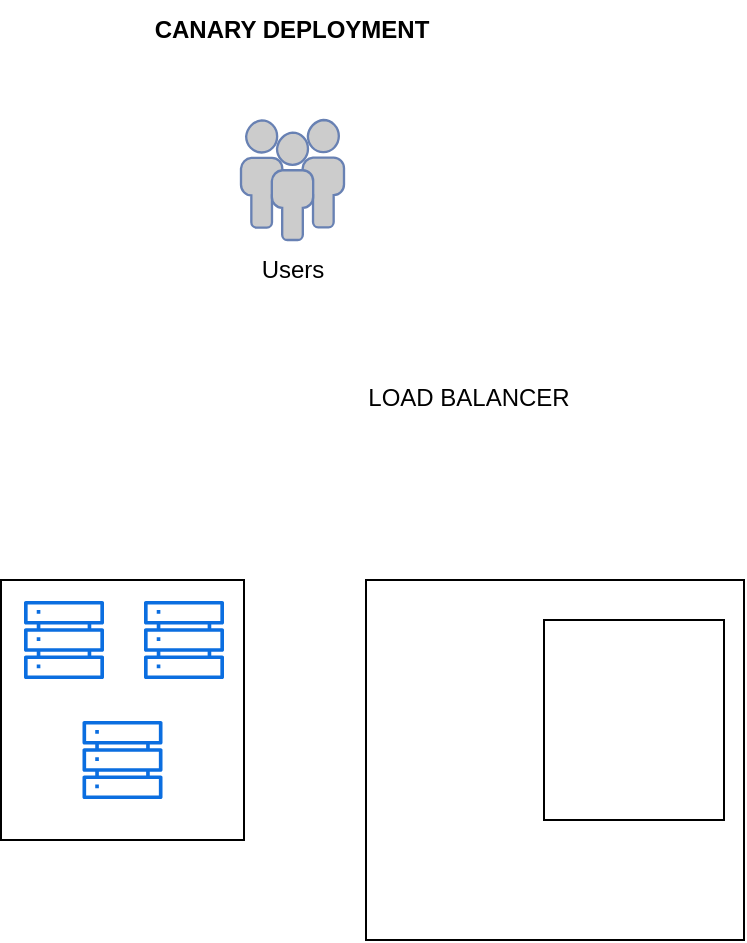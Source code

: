 <mxfile version="24.7.14">
  <diagram name="Page-1" id="QrSy6-IG9_dJB0ElTmmv">
    <mxGraphModel dx="936" dy="511" grid="1" gridSize="10" guides="1" tooltips="1" connect="1" arrows="1" fold="1" page="1" pageScale="1" pageWidth="850" pageHeight="1100" math="0" shadow="0">
      <root>
        <mxCell id="0" />
        <mxCell id="1" parent="0" />
        <mxCell id="FcULWKKp87289iwvlf_I-4" value="LOAD BALANCER" style="text;html=1;align=center;verticalAlign=middle;whiteSpace=wrap;rounded=0;" vertex="1" parent="1">
          <mxGeometry x="428.5" y="214" width="126.5" height="30" as="geometry" />
        </mxCell>
        <mxCell id="FcULWKKp87289iwvlf_I-8" value="" style="fontColor=#0066CC;verticalAlign=top;verticalLabelPosition=bottom;labelPosition=center;align=center;html=1;outlineConnect=0;fillColor=#CCCCCC;strokeColor=#6881B3;gradientColor=none;gradientDirection=north;strokeWidth=2;shape=mxgraph.networks.users;" vertex="1" parent="1">
          <mxGeometry x="378.5" y="90" width="51.5" height="60" as="geometry" />
        </mxCell>
        <mxCell id="FcULWKKp87289iwvlf_I-9" value="" style="rounded=0;whiteSpace=wrap;html=1;" vertex="1" parent="1">
          <mxGeometry x="258.5" y="320" width="121.5" height="130" as="geometry" />
        </mxCell>
        <mxCell id="FcULWKKp87289iwvlf_I-91" value="" style="rounded=0;whiteSpace=wrap;html=1;" vertex="1" parent="1">
          <mxGeometry x="441" y="320" width="189" height="180" as="geometry" />
        </mxCell>
        <mxCell id="FcULWKKp87289iwvlf_I-94" value="" style="sketch=0;outlineConnect=0;fontColor=#232F3E;gradientColor=none;fillColor=#0b6ee0;strokeColor=none;dashed=0;verticalLabelPosition=bottom;verticalAlign=top;align=center;html=1;fontSize=12;fontStyle=0;aspect=fixed;pointerEvents=1;shape=mxgraph.aws4.servers;" vertex="1" parent="1">
          <mxGeometry x="270" y="330" width="40" height="40" as="geometry" />
        </mxCell>
        <mxCell id="FcULWKKp87289iwvlf_I-95" value="" style="sketch=0;outlineConnect=0;fontColor=#232F3E;gradientColor=none;fillColor=#0b6ee0;strokeColor=none;dashed=0;verticalLabelPosition=bottom;verticalAlign=top;align=center;html=1;fontSize=12;fontStyle=0;aspect=fixed;pointerEvents=1;shape=mxgraph.aws4.servers;" vertex="1" parent="1">
          <mxGeometry x="299.25" y="390" width="40" height="40" as="geometry" />
        </mxCell>
        <mxCell id="FcULWKKp87289iwvlf_I-96" value="" style="sketch=0;outlineConnect=0;fontColor=#232F3E;gradientColor=none;fillColor=#0b6ee0;strokeColor=none;dashed=0;verticalLabelPosition=bottom;verticalAlign=top;align=center;html=1;fontSize=12;fontStyle=0;aspect=fixed;pointerEvents=1;shape=mxgraph.aws4.servers;" vertex="1" parent="1">
          <mxGeometry x="330" y="330" width="40" height="40" as="geometry" />
        </mxCell>
        <mxCell id="FcULWKKp87289iwvlf_I-97" value="" style="rounded=0;whiteSpace=wrap;html=1;" vertex="1" parent="1">
          <mxGeometry x="530" y="340" width="90" height="100" as="geometry" />
        </mxCell>
        <mxCell id="FcULWKKp87289iwvlf_I-98" value="&lt;b&gt;CANARY DEPLOYMENT&lt;/b&gt;" style="text;html=1;align=center;verticalAlign=middle;whiteSpace=wrap;rounded=0;" vertex="1" parent="1">
          <mxGeometry x="324.25" y="30" width="160" height="30" as="geometry" />
        </mxCell>
        <mxCell id="FcULWKKp87289iwvlf_I-99" value="Users" style="text;html=1;align=center;verticalAlign=middle;whiteSpace=wrap;rounded=0;" vertex="1" parent="1">
          <mxGeometry x="341" y="150" width="126.5" height="30" as="geometry" />
        </mxCell>
      </root>
    </mxGraphModel>
  </diagram>
</mxfile>
